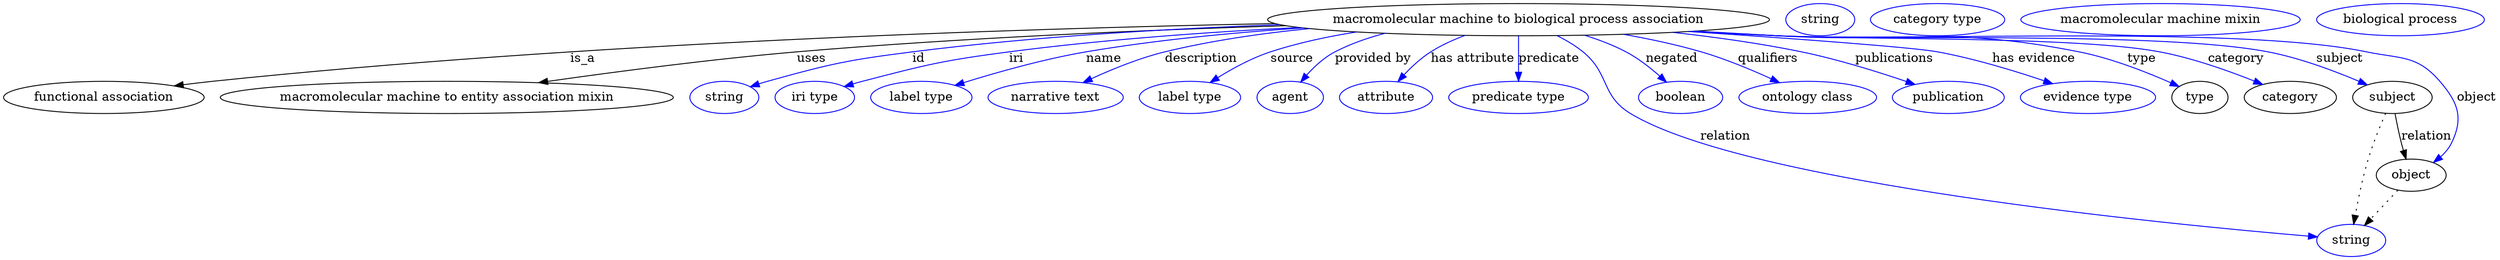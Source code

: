 digraph {
	graph [bb="0,0,2781.8,283"];
	node [label="\N"];
	"macromolecular machine to biological process association"	[height=0.5,
		label="macromolecular machine to biological process association",
		pos="1690.8,265",
		width=7.7813];
	"functional association"	[height=0.5,
		pos="111.79,178",
		width=3.1053];
	"macromolecular machine to biological process association" -> "functional association"	[label=is_a,
		lp="646.79,221.5",
		pos="e,190.45,190.88 1418.7,260.63 1125.3,254.83 644.86,239.03 232.79,196 222.29,194.9 211.3,193.59 200.41,192.19"];
	"macromolecular machine to entity association mixin"	[height=0.5,
		pos="494.79,178",
		width=7.023];
	"macromolecular machine to biological process association" -> "macromolecular machine to entity association mixin"	[label=uses,
		lp="901.29,221.5",
		pos="e,597.18,194.52 1430.9,258.26 1272.8,253.39 1066.9,244.6 884.79,229 791.06,220.97 685.22,207.1 607.48,196"];
	id	[color=blue,
		height=0.5,
		label=string,
		pos="803.79,178",
		width=1.0652];
	"macromolecular machine to biological process association" -> id	[color=blue,
		label=id,
		lp="1020.8,221.5",
		pos="e,832.77,190 1424.3,259.4 1299.3,254.9 1148.5,246.1 1013.8,229 940.9,219.74 922.59,215.65 851.79,196 848.68,195.14 845.48,194.17 \
842.28,193.16",
		style=solid];
	iri	[color=blue,
		height=0.5,
		label="iri type",
		pos="904.79,178",
		width=1.2277];
	"macromolecular machine to biological process association" -> iri	[color=blue,
		label=iri,
		lp="1129.8,221.5",
		pos="e,937.7,190.19 1445.4,256.27 1344.8,251.19 1227.4,242.81 1121.8,229 1048.1,219.36 1029.7,214.72 957.79,196 954.41,195.12 950.94,\
194.15 947.45,193.14",
		style=solid];
	name	[color=blue,
		height=0.5,
		label="label type",
		pos="1023.8,178",
		width=1.5707];
	"macromolecular machine to biological process association" -> name	[color=blue,
		label=name,
		lp="1227.8,221.5",
		pos="e,1061.4,191.51 1450.5,255.75 1372.7,250.64 1286.2,242.37 1207.8,229 1160.7,220.97 1108.1,206.08 1071.3,194.64",
		style=solid];
	description	[color=blue,
		height=0.5,
		label="narrative text",
		pos="1173.8,178",
		width=2.0943];
	"macromolecular machine to biological process association" -> description	[color=blue,
		label=description,
		lp="1336.3,221.5",
		pos="e,1204.5,194.62 1457.6,255.03 1403.9,249.74 1347.5,241.57 1295.8,229 1267.4,222.1 1237.1,209.68 1213.7,198.95",
		style=solid];
	source	[color=blue,
		height=0.5,
		label="label type",
		pos="1323.8,178",
		width=1.5707];
	"macromolecular machine to biological process association" -> source	[color=blue,
		label=source,
		lp="1437.8,221.5",
		pos="e,1346.4,194.74 1509.8,251.23 1477.3,246.1 1444.2,238.95 1413.8,229 1393.2,222.24 1371.8,210.64 1355.1,200.31",
		style=solid];
	"provided by"	[color=blue,
		height=0.5,
		label=agent,
		pos="1435.8,178",
		width=1.0291];
	"macromolecular machine to biological process association" -> "provided by"	[color=blue,
		label="provided by",
		lp="1528.3,221.5",
		pos="e,1447.5,195.15 1541.7,249.74 1522.2,244.69 1503.1,237.96 1485.8,229 1473.7,222.74 1462.7,212.52 1454.1,202.94",
		style=solid];
	"has attribute"	[color=blue,
		height=0.5,
		label=attribute,
		pos="1542.8,178",
		width=1.4443];
	"macromolecular machine to biological process association" -> "has attribute"	[color=blue,
		label="has attribute",
		lp="1639.8,221.5",
		pos="e,1556.1,195.77 1631,247.41 1617.9,242.49 1604.5,236.39 1592.8,229 1581.9,222.09 1571.5,212.42 1563,203.42",
		style=solid];
	predicate	[color=blue,
		height=0.5,
		label="predicate type",
		pos="1690.8,178",
		width=2.1665];
	"macromolecular machine to biological process association" -> predicate	[color=blue,
		label=predicate,
		lp="1724.8,221.5",
		pos="e,1690.8,196.18 1690.8,246.8 1690.8,235.16 1690.8,219.55 1690.8,206.24",
		style=solid];
	relation	[color=blue,
		height=0.5,
		label=string,
		pos="2619.8,18",
		width=1.0652];
	"macromolecular machine to biological process association" -> relation	[color=blue,
		label=relation,
		lp="1921.8,134.5",
		pos="e,2582.1,21.986 1733.9,247.08 1743.9,242.08 1754.2,236.03 1762.8,229 1792.8,204.56 1782.7,180.04 1815.8,160 1945.4,81.489 2419.4,\
35.759 2572.1,22.825",
		style=solid];
	negated	[color=blue,
		height=0.5,
		label=boolean,
		pos="1871.8,178",
		width=1.2999];
	"macromolecular machine to biological process association" -> negated	[color=blue,
		label=negated,
		lp="1861.8,221.5",
		pos="e,1856,194.99 1764.7,247.54 1780.3,242.66 1796.5,236.54 1810.8,229 1824.3,221.88 1837.6,211.46 1848.4,201.98",
		style=solid];
	qualifiers	[color=blue,
		height=0.5,
		label="ontology class",
		pos="2012.8,178",
		width=2.1304];
	"macromolecular machine to biological process association" -> qualifiers	[color=blue,
		label=qualifiers,
		lp="1968.3,221.5",
		pos="e,1981.5,194.62 1808.1,248.64 1836.7,243.59 1867.1,237.12 1894.8,229 1921.3,221.22 1949.9,209.21 1972.3,198.91",
		style=solid];
	publications	[color=blue,
		height=0.5,
		label=publication,
		pos="2169.8,178",
		width=1.7332];
	"macromolecular machine to biological process association" -> publications	[color=blue,
		label=publications,
		lp="2109.8,221.5",
		pos="e,2132.5,192.53 1862.5,250.74 1909.3,245.56 1959.7,238.5 2005.8,229 2045.9,220.72 2090.4,206.88 2122.8,195.85",
		style=solid];
	"has evidence"	[color=blue,
		height=0.5,
		label="evidence type",
		pos="2325.8,178",
		width=2.0943];
	"macromolecular machine to biological process association" -> "has evidence"	[color=blue,
		label="has evidence",
		lp="2265.3,221.5",
		pos="e,2286.3,193.37 1880.4,251.72 1997.4,243.8 2130.3,234.06 2157.8,229 2198.5,221.51 2243.3,207.88 2276.4,196.74",
		style=solid];
	type	[height=0.5,
		pos="2450.8,178",
		width=0.86659];
	"macromolecular machine to biological process association" -> type	[color=blue,
		label=type,
		lp="2385.8,221.5",
		pos="e,2427.6,190.2 1888.6,252.23 1919.1,250.45 1950.3,248.66 1979.8,247 2129.1,238.61 2169.1,258.06 2315.8,229 2352,221.82 2391.4,206.26 \
2418.3,194.39",
		style=solid];
	category	[height=0.5,
		pos="2551.8,178",
		width=1.4263];
	"macromolecular machine to biological process association" -> category	[color=blue,
		label=category,
		lp="2491.3,221.5",
		pos="e,2520.9,192.5 1886.3,252.06 1917.5,250.28 1949.5,248.53 1979.8,247 2074.4,242.22 2312.7,246.53 2405.8,229 2442.6,222.07 2482.7,\
207.82 2511.5,196.29",
		style=solid];
	subject	[height=0.5,
		pos="2665.8,178",
		width=1.2277];
	"macromolecular machine to biological process association" -> subject	[color=blue,
		label=subject,
		lp="2606.8,221.5",
		pos="e,2637.8,192.02 1883.9,251.95 1915.9,250.15 1948.8,248.42 1979.8,247 2101.3,241.43 2407.3,251.86 2526.8,229 2562.4,222.19 2601,207.66 \
2628.5,196.01",
		style=solid];
	object	[height=0.5,
		pos="2686.8,91",
		width=1.0832];
	"macromolecular machine to biological process association" -> object	[color=blue,
		label=object,
		lp="2759.8,178",
		pos="e,2711.7,105.25 1882.7,251.86 1915.1,250.06 1948.4,248.35 1979.8,247 2125.7,240.71 2493.8,258.73 2636.8,229 2675.3,221 2693.1,225.74 \
2718.8,196 2739.2,172.38 2745.5,155.03 2731.8,127 2728.9,121.17 2724.6,116.02 2719.7,111.6",
		style=solid];
	association_type	[color=blue,
		height=0.5,
		label=string,
		pos="2026.8,265",
		width=1.0652];
	association_category	[color=blue,
		height=0.5,
		label="category type",
		pos="2157.8,265",
		width=2.0762];
	subject -> relation	[pos="e,2622.5,36.136 2658.2,160.24 2652.3,146.64 2644.2,126.88 2638.8,109 2632.5,88.265 2627.6,64.241 2624.3,46.231",
		style=dotted];
	subject -> object	[label=relation,
		lp="2703.8,134.5",
		pos="e,2681,108.98 2668.8,159.77 2670.6,150.09 2673,137.8 2675.8,127 2676.5,124.32 2677.2,121.53 2678.1,118.76"];
	"functional association_subject"	[color=blue,
		height=0.5,
		label="macromolecular machine mixin",
		pos="2406.8,265",
		width=4.3329];
	object -> relation	[pos="e,2634.6,34.713 2671.9,74.243 2663,64.775 2651.5,52.56 2641.5,42.024",
		style=dotted];
	"macromolecular machine to biological process association_object"	[color=blue,
		height=0.5,
		label="biological process",
		pos="2674.8,265",
		width=2.5998];
}
